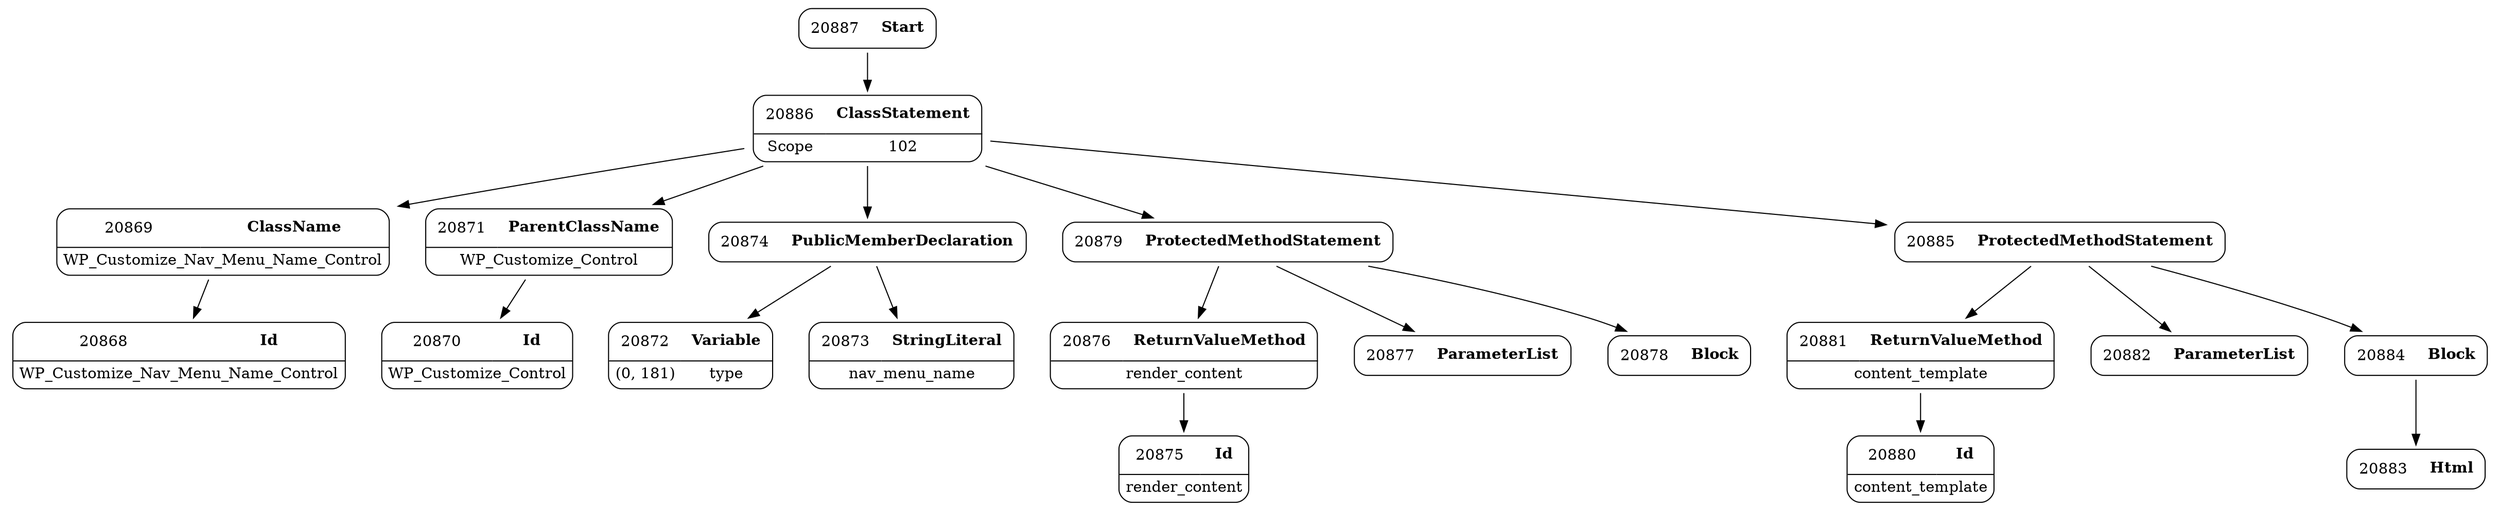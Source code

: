 digraph ast {
node [shape=none];
20868 [label=<<TABLE border='1' cellspacing='0' cellpadding='10' style='rounded' ><TR><TD border='0'>20868</TD><TD border='0'><B>Id</B></TD></TR><HR/><TR><TD border='0' cellpadding='5' colspan='2'>WP_Customize_Nav_Menu_Name_Control</TD></TR></TABLE>>];
20869 [label=<<TABLE border='1' cellspacing='0' cellpadding='10' style='rounded' ><TR><TD border='0'>20869</TD><TD border='0'><B>ClassName</B></TD></TR><HR/><TR><TD border='0' cellpadding='5' colspan='2'>WP_Customize_Nav_Menu_Name_Control</TD></TR></TABLE>>];
20869 -> 20868 [weight=2];
20870 [label=<<TABLE border='1' cellspacing='0' cellpadding='10' style='rounded' ><TR><TD border='0'>20870</TD><TD border='0'><B>Id</B></TD></TR><HR/><TR><TD border='0' cellpadding='5' colspan='2'>WP_Customize_Control</TD></TR></TABLE>>];
20871 [label=<<TABLE border='1' cellspacing='0' cellpadding='10' style='rounded' ><TR><TD border='0'>20871</TD><TD border='0'><B>ParentClassName</B></TD></TR><HR/><TR><TD border='0' cellpadding='5' colspan='2'>WP_Customize_Control</TD></TR></TABLE>>];
20871 -> 20870 [weight=2];
20872 [label=<<TABLE border='1' cellspacing='0' cellpadding='10' style='rounded' ><TR><TD border='0'>20872</TD><TD border='0'><B>Variable</B></TD></TR><HR/><TR><TD border='0' cellpadding='5'>(0, 181)</TD><TD border='0' cellpadding='5'>type</TD></TR></TABLE>>];
20873 [label=<<TABLE border='1' cellspacing='0' cellpadding='10' style='rounded' ><TR><TD border='0'>20873</TD><TD border='0'><B>StringLiteral</B></TD></TR><HR/><TR><TD border='0' cellpadding='5' colspan='2'>nav_menu_name</TD></TR></TABLE>>];
20874 [label=<<TABLE border='1' cellspacing='0' cellpadding='10' style='rounded' ><TR><TD border='0'>20874</TD><TD border='0'><B>PublicMemberDeclaration</B></TD></TR></TABLE>>];
20874 -> 20872 [weight=2];
20874 -> 20873 [weight=2];
20875 [label=<<TABLE border='1' cellspacing='0' cellpadding='10' style='rounded' ><TR><TD border='0'>20875</TD><TD border='0'><B>Id</B></TD></TR><HR/><TR><TD border='0' cellpadding='5' colspan='2'>render_content</TD></TR></TABLE>>];
20876 [label=<<TABLE border='1' cellspacing='0' cellpadding='10' style='rounded' ><TR><TD border='0'>20876</TD><TD border='0'><B>ReturnValueMethod</B></TD></TR><HR/><TR><TD border='0' cellpadding='5' colspan='2'>render_content</TD></TR></TABLE>>];
20876 -> 20875 [weight=2];
20877 [label=<<TABLE border='1' cellspacing='0' cellpadding='10' style='rounded' ><TR><TD border='0'>20877</TD><TD border='0'><B>ParameterList</B></TD></TR></TABLE>>];
20878 [label=<<TABLE border='1' cellspacing='0' cellpadding='10' style='rounded' ><TR><TD border='0'>20878</TD><TD border='0'><B>Block</B></TD></TR></TABLE>>];
20879 [label=<<TABLE border='1' cellspacing='0' cellpadding='10' style='rounded' ><TR><TD border='0'>20879</TD><TD border='0'><B>ProtectedMethodStatement</B></TD></TR></TABLE>>];
20879 -> 20876 [weight=2];
20879 -> 20877 [weight=2];
20879 -> 20878 [weight=2];
20880 [label=<<TABLE border='1' cellspacing='0' cellpadding='10' style='rounded' ><TR><TD border='0'>20880</TD><TD border='0'><B>Id</B></TD></TR><HR/><TR><TD border='0' cellpadding='5' colspan='2'>content_template</TD></TR></TABLE>>];
20881 [label=<<TABLE border='1' cellspacing='0' cellpadding='10' style='rounded' ><TR><TD border='0'>20881</TD><TD border='0'><B>ReturnValueMethod</B></TD></TR><HR/><TR><TD border='0' cellpadding='5' colspan='2'>content_template</TD></TR></TABLE>>];
20881 -> 20880 [weight=2];
20882 [label=<<TABLE border='1' cellspacing='0' cellpadding='10' style='rounded' ><TR><TD border='0'>20882</TD><TD border='0'><B>ParameterList</B></TD></TR></TABLE>>];
20883 [label=<<TABLE border='1' cellspacing='0' cellpadding='10' style='rounded' ><TR><TD border='0'>20883</TD><TD border='0'><B>Html</B></TD></TR></TABLE>>];
20884 [label=<<TABLE border='1' cellspacing='0' cellpadding='10' style='rounded' ><TR><TD border='0'>20884</TD><TD border='0'><B>Block</B></TD></TR></TABLE>>];
20884 -> 20883 [weight=2];
20885 [label=<<TABLE border='1' cellspacing='0' cellpadding='10' style='rounded' ><TR><TD border='0'>20885</TD><TD border='0'><B>ProtectedMethodStatement</B></TD></TR></TABLE>>];
20885 -> 20881 [weight=2];
20885 -> 20882 [weight=2];
20885 -> 20884 [weight=2];
20886 [label=<<TABLE border='1' cellspacing='0' cellpadding='10' style='rounded' ><TR><TD border='0'>20886</TD><TD border='0'><B>ClassStatement</B></TD></TR><HR/><TR><TD border='0' cellpadding='5'>Scope</TD><TD border='0' cellpadding='5'>102</TD></TR></TABLE>>];
20886 -> 20869 [weight=2];
20886 -> 20871 [weight=2];
20886 -> 20874 [weight=2];
20886 -> 20879 [weight=2];
20886 -> 20885 [weight=2];
20887 [label=<<TABLE border='1' cellspacing='0' cellpadding='10' style='rounded' ><TR><TD border='0'>20887</TD><TD border='0'><B>Start</B></TD></TR></TABLE>>];
20887 -> 20886 [weight=2];
}
